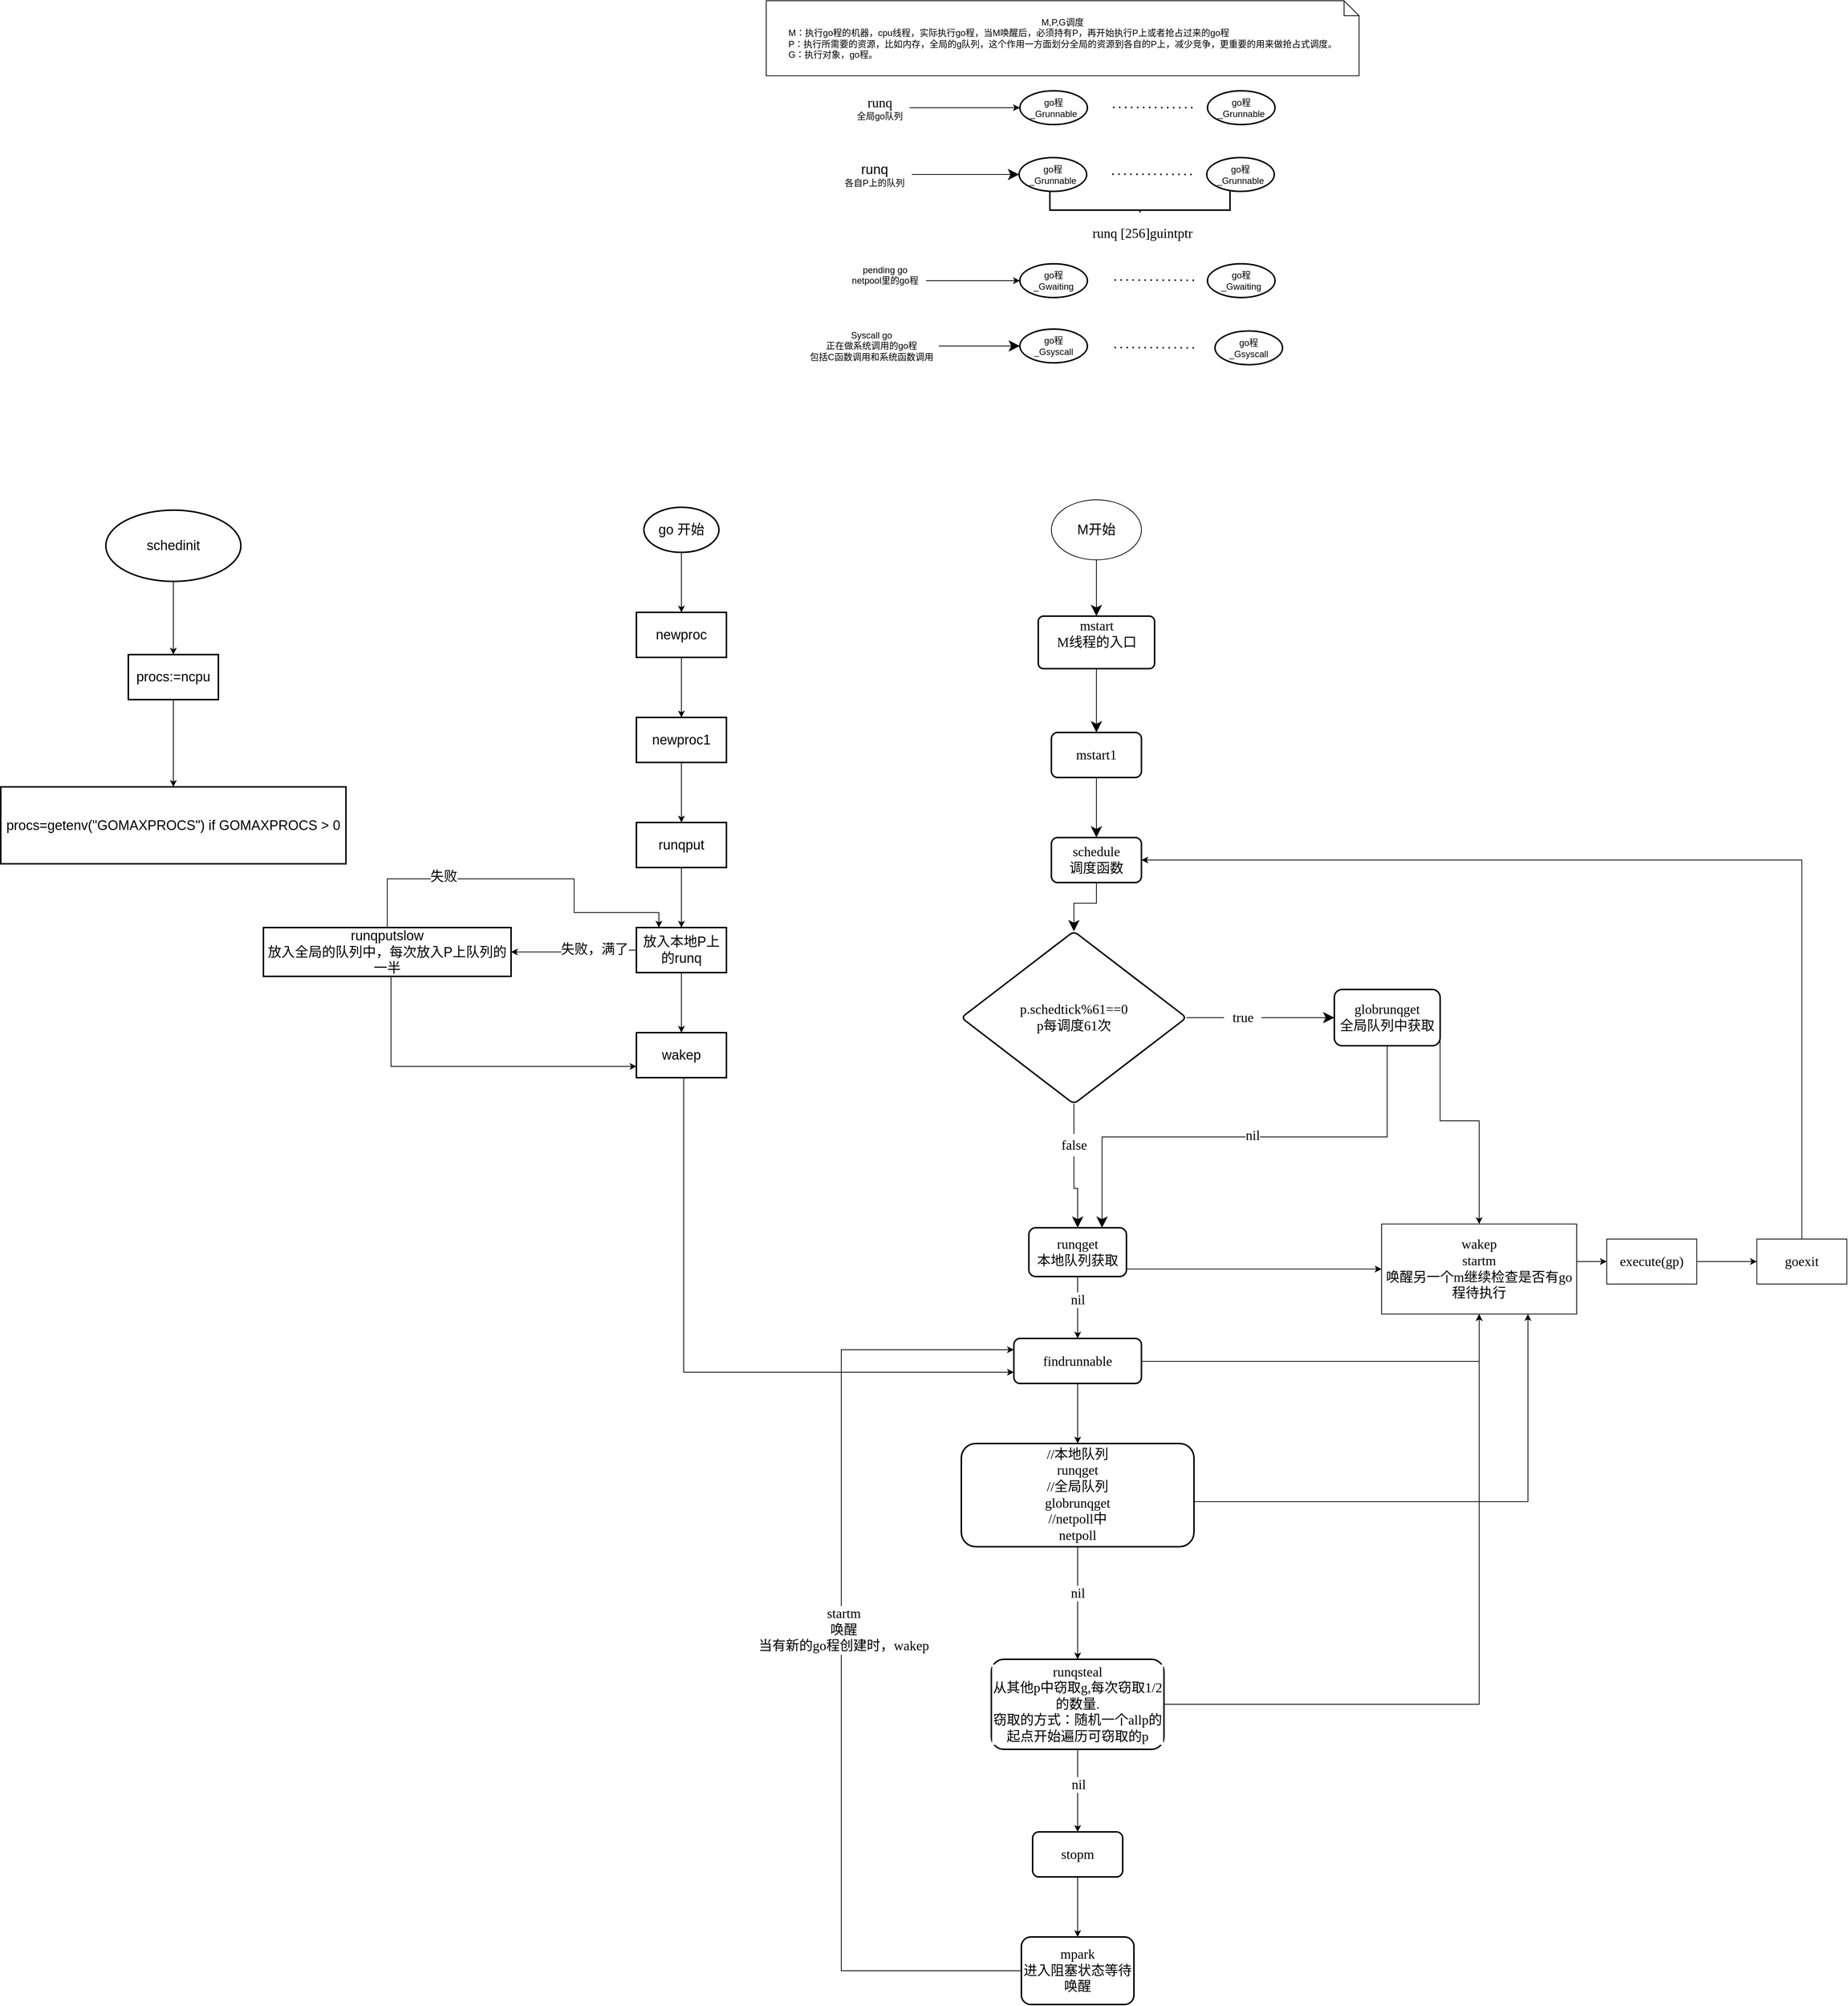 <mxfile version="16.6.2" type="github">
  <diagram id="Lrg5kurUtaj6RJSmO0BA" name="Page-1">
    <mxGraphModel dx="4498" dy="2673" grid="1" gridSize="10" guides="1" tooltips="1" connect="1" arrows="1" fold="1" page="1" pageScale="1" pageWidth="827" pageHeight="1169" math="0" shadow="0">
      <root>
        <mxCell id="0" />
        <mxCell id="1" parent="0" />
        <mxCell id="m0ZOB3Q7q5n8RTu2BzLh-104" value="" style="edgeStyle=orthogonalEdgeStyle;rounded=0;orthogonalLoop=1;jettySize=auto;html=1;fontFamily=Verdana;fontSize=18;fontColor=default;endSize=12;" parent="1" source="m0ZOB3Q7q5n8RTu2BzLh-2" target="m0ZOB3Q7q5n8RTu2BzLh-103" edge="1">
          <mxGeometry relative="1" as="geometry" />
        </mxCell>
        <mxCell id="m0ZOB3Q7q5n8RTu2BzLh-2" value="M开始" style="ellipse;whiteSpace=wrap;html=1;fontSize=18;" parent="1" vertex="1">
          <mxGeometry x="30" y="505" width="120" height="80" as="geometry" />
        </mxCell>
        <mxCell id="m0ZOB3Q7q5n8RTu2BzLh-81" value="" style="endArrow=none;dashed=1;html=1;dashPattern=1 3;strokeWidth=2;rounded=0;endSize=12;" parent="1" edge="1">
          <mxGeometry width="50" height="50" relative="1" as="geometry">
            <mxPoint x="112" y="-17.92" as="sourcePoint" />
            <mxPoint x="222" y="-17.5" as="targetPoint" />
          </mxGeometry>
        </mxCell>
        <mxCell id="m0ZOB3Q7q5n8RTu2BzLh-9" value="&lt;div align=&quot;center&quot;&gt;M,P,G调度&lt;/div&gt;&lt;div align=&quot;left&quot;&gt;M：执行go程的机器，cpu线程，实际执行go程，当M唤醒后，必须持有P，再开始执行P上或者抢占过来的go程&lt;/div&gt;&lt;div align=&quot;left&quot;&gt;P：执行所需要的资源，比如内存，全局的g队列，这个作用一方面划分全局的资源到各自的P上，减少竞争，更重要的用来做抢占式调度。&lt;/div&gt;&lt;div align=&quot;left&quot;&gt;G：执行对象，go程。&lt;br&gt;&lt;/div&gt;" style="shape=note;size=20;whiteSpace=wrap;html=1;align=center;" parent="1" vertex="1">
          <mxGeometry x="-350" y="-160" width="790" height="100" as="geometry" />
        </mxCell>
        <mxCell id="m0ZOB3Q7q5n8RTu2BzLh-15" value="&lt;div&gt;go程&lt;/div&gt;&lt;div&gt;_Grunnable&lt;/div&gt;" style="strokeWidth=2;html=1;shape=mxgraph.flowchart.start_2;whiteSpace=wrap;" parent="1" vertex="1">
          <mxGeometry x="-12" y="-40" width="90" height="45" as="geometry" />
        </mxCell>
        <mxCell id="m0ZOB3Q7q5n8RTu2BzLh-56" value="" style="edgeStyle=orthogonalEdgeStyle;rounded=0;orthogonalLoop=1;jettySize=auto;html=1;" parent="1" source="m0ZOB3Q7q5n8RTu2BzLh-55" target="m0ZOB3Q7q5n8RTu2BzLh-15" edge="1">
          <mxGeometry relative="1" as="geometry" />
        </mxCell>
        <mxCell id="m0ZOB3Q7q5n8RTu2BzLh-55" value="&lt;div&gt;&lt;font style=&quot;font-size: 18px&quot; face=&quot;consolas&quot;&gt;runq&lt;/font&gt;&lt;/div&gt;&lt;div&gt;全局go队列&lt;br&gt;&lt;/div&gt;" style="text;html=1;align=center;verticalAlign=middle;resizable=0;points=[];autosize=1;strokeColor=none;fillColor=none;" parent="1" vertex="1">
          <mxGeometry x="-239" y="-37.5" width="80" height="40" as="geometry" />
        </mxCell>
        <mxCell id="m0ZOB3Q7q5n8RTu2BzLh-78" value="" style="edgeStyle=orthogonalEdgeStyle;rounded=0;orthogonalLoop=1;jettySize=auto;html=1;" parent="1" source="m0ZOB3Q7q5n8RTu2BzLh-75" target="m0ZOB3Q7q5n8RTu2BzLh-77" edge="1">
          <mxGeometry relative="1" as="geometry" />
        </mxCell>
        <mxCell id="m0ZOB3Q7q5n8RTu2BzLh-75" value="&lt;div&gt;pending go&lt;/div&gt;&lt;div&gt;netpool里的go程&lt;/div&gt;&lt;div&gt;&lt;br&gt;&lt;/div&gt;" style="text;html=1;align=center;verticalAlign=middle;resizable=0;points=[];autosize=1;strokeColor=none;fillColor=none;" parent="1" vertex="1">
          <mxGeometry x="-247" y="188" width="110" height="50" as="geometry" />
        </mxCell>
        <mxCell id="m0ZOB3Q7q5n8RTu2BzLh-77" value="&lt;div&gt;go程&lt;/div&gt;&lt;div&gt;_Gwaiting&lt;/div&gt;" style="strokeWidth=2;html=1;shape=mxgraph.flowchart.start_2;whiteSpace=wrap;" parent="1" vertex="1">
          <mxGeometry x="-12" y="190.5" width="90" height="45" as="geometry" />
        </mxCell>
        <mxCell id="m0ZOB3Q7q5n8RTu2BzLh-82" value="&lt;div&gt;go程&lt;/div&gt;&lt;div&gt;_Grunnable&lt;/div&gt;" style="strokeWidth=2;html=1;shape=mxgraph.flowchart.start_2;whiteSpace=wrap;" parent="1" vertex="1">
          <mxGeometry x="238" y="-40" width="90" height="45" as="geometry" />
        </mxCell>
        <mxCell id="m0ZOB3Q7q5n8RTu2BzLh-97" value="" style="edgeStyle=orthogonalEdgeStyle;rounded=0;orthogonalLoop=1;jettySize=auto;html=1;endSize=12;" parent="1" source="m0ZOB3Q7q5n8RTu2BzLh-83" target="m0ZOB3Q7q5n8RTu2BzLh-84" edge="1">
          <mxGeometry relative="1" as="geometry" />
        </mxCell>
        <mxCell id="m0ZOB3Q7q5n8RTu2BzLh-83" value="&lt;div&gt;Syscall go&lt;/div&gt;&lt;div&gt;正在做系统调用的go程&lt;/div&gt;&lt;div&gt;包括C函数调用和系统函数调用&lt;/div&gt;" style="text;html=1;align=center;verticalAlign=middle;resizable=0;points=[];autosize=1;strokeColor=none;fillColor=none;" parent="1" vertex="1">
          <mxGeometry x="-300" y="275" width="180" height="50" as="geometry" />
        </mxCell>
        <mxCell id="m0ZOB3Q7q5n8RTu2BzLh-84" value="&lt;div&gt;go程&lt;/div&gt;&lt;div&gt;_Gsyscall&lt;/div&gt;" style="strokeWidth=2;html=1;shape=mxgraph.flowchart.start_2;whiteSpace=wrap;" parent="1" vertex="1">
          <mxGeometry x="-12" y="277.5" width="90" height="45" as="geometry" />
        </mxCell>
        <mxCell id="m0ZOB3Q7q5n8RTu2BzLh-86" value="" style="endArrow=none;dashed=1;html=1;dashPattern=1 3;strokeWidth=2;rounded=0;endSize=12;" parent="1" edge="1">
          <mxGeometry width="50" height="50" relative="1" as="geometry">
            <mxPoint x="114" y="212.08" as="sourcePoint" />
            <mxPoint x="224.0" y="212.5" as="targetPoint" />
          </mxGeometry>
        </mxCell>
        <mxCell id="m0ZOB3Q7q5n8RTu2BzLh-87" value="&lt;div&gt;go程&lt;/div&gt;&lt;div&gt;_Gwaiting&lt;/div&gt;" style="strokeWidth=2;html=1;shape=mxgraph.flowchart.start_2;whiteSpace=wrap;" parent="1" vertex="1">
          <mxGeometry x="238" y="190.5" width="90" height="45" as="geometry" />
        </mxCell>
        <mxCell id="m0ZOB3Q7q5n8RTu2BzLh-88" value="&lt;div&gt;go程&lt;/div&gt;&lt;div&gt;_Gsyscall&lt;/div&gt;" style="strokeWidth=2;html=1;shape=mxgraph.flowchart.start_2;whiteSpace=wrap;" parent="1" vertex="1">
          <mxGeometry x="248" y="280" width="90" height="45" as="geometry" />
        </mxCell>
        <mxCell id="m0ZOB3Q7q5n8RTu2BzLh-89" value="" style="endArrow=none;dashed=1;html=1;dashPattern=1 3;strokeWidth=2;rounded=0;endSize=12;" parent="1" edge="1">
          <mxGeometry width="50" height="50" relative="1" as="geometry">
            <mxPoint x="114" y="302.08" as="sourcePoint" />
            <mxPoint x="224" y="302.5" as="targetPoint" />
          </mxGeometry>
        </mxCell>
        <mxCell id="m0ZOB3Q7q5n8RTu2BzLh-96" style="edgeStyle=orthogonalEdgeStyle;rounded=0;orthogonalLoop=1;jettySize=auto;html=1;endSize=12;" parent="1" source="m0ZOB3Q7q5n8RTu2BzLh-91" target="m0ZOB3Q7q5n8RTu2BzLh-94" edge="1">
          <mxGeometry relative="1" as="geometry" />
        </mxCell>
        <mxCell id="m0ZOB3Q7q5n8RTu2BzLh-91" value="&lt;div&gt;&lt;font style=&quot;font-size: 18px&quot;&gt;runq&lt;/font&gt;&lt;/div&gt;&lt;div&gt;各自P上的队列&lt;/div&gt;" style="text;html=1;align=center;verticalAlign=middle;resizable=0;points=[];autosize=1;strokeColor=none;fillColor=none;" parent="1" vertex="1">
          <mxGeometry x="-256" y="51.5" width="100" height="40" as="geometry" />
        </mxCell>
        <mxCell id="m0ZOB3Q7q5n8RTu2BzLh-93" value="" style="endArrow=none;dashed=1;html=1;dashPattern=1 3;strokeWidth=2;rounded=0;endSize=12;" parent="1" edge="1">
          <mxGeometry width="50" height="50" relative="1" as="geometry">
            <mxPoint x="111" y="71.08" as="sourcePoint" />
            <mxPoint x="221.0" y="71.5" as="targetPoint" />
          </mxGeometry>
        </mxCell>
        <mxCell id="m0ZOB3Q7q5n8RTu2BzLh-94" value="&lt;div&gt;go程&lt;/div&gt;&lt;div&gt;_Grunnable&lt;/div&gt;" style="strokeWidth=2;html=1;shape=mxgraph.flowchart.start_2;whiteSpace=wrap;" parent="1" vertex="1">
          <mxGeometry x="-13" y="49" width="90" height="45" as="geometry" />
        </mxCell>
        <mxCell id="m0ZOB3Q7q5n8RTu2BzLh-95" value="&lt;div&gt;go程&lt;/div&gt;&lt;div&gt;_Grunnable&lt;/div&gt;" style="strokeWidth=2;html=1;shape=mxgraph.flowchart.start_2;whiteSpace=wrap;" parent="1" vertex="1">
          <mxGeometry x="237" y="49" width="90" height="45" as="geometry" />
        </mxCell>
        <mxCell id="m0ZOB3Q7q5n8RTu2BzLh-98" value="" style="strokeWidth=2;html=1;shape=mxgraph.flowchart.annotation_2;align=left;labelPosition=right;pointerEvents=1;direction=north;" parent="1" vertex="1">
          <mxGeometry x="28" y="94" width="240" height="50" as="geometry" />
        </mxCell>
        <mxCell id="m0ZOB3Q7q5n8RTu2BzLh-101" value="&lt;pre style=&quot;font-family: &amp;#34;consolas&amp;#34; ; font-size: 13.5pt&quot;&gt;runq [&lt;span&gt;256&lt;/span&gt;]&lt;span&gt;guintptr&lt;/span&gt;&lt;/pre&gt;" style="text;html=1;align=center;verticalAlign=middle;resizable=0;points=[];autosize=1;labelBackgroundColor=default;fontColor=default;" parent="1" vertex="1">
          <mxGeometry x="56" y="119.5" width="190" height="60" as="geometry" />
        </mxCell>
        <mxCell id="m0ZOB3Q7q5n8RTu2BzLh-106" value="" style="edgeStyle=orthogonalEdgeStyle;rounded=0;orthogonalLoop=1;jettySize=auto;html=1;fontFamily=Verdana;fontSize=18;fontColor=default;endSize=12;" parent="1" source="m0ZOB3Q7q5n8RTu2BzLh-103" target="m0ZOB3Q7q5n8RTu2BzLh-105" edge="1">
          <mxGeometry relative="1" as="geometry" />
        </mxCell>
        <mxCell id="m0ZOB3Q7q5n8RTu2BzLh-103" value="mstart&#xa;M线程的入口&#xa;" style="rounded=1;absoluteArcSize=1;arcSize=14;strokeWidth=2;labelBackgroundColor=default;fontFamily=Verdana;fontSize=18;fontColor=default;whiteSpace=wrap;" parent="1" vertex="1">
          <mxGeometry x="12.5" y="660" width="155" height="70" as="geometry" />
        </mxCell>
        <mxCell id="m0ZOB3Q7q5n8RTu2BzLh-108" value="" style="edgeStyle=orthogonalEdgeStyle;rounded=0;orthogonalLoop=1;jettySize=auto;html=1;fontFamily=Verdana;fontSize=18;fontColor=default;endSize=12;" parent="1" source="m0ZOB3Q7q5n8RTu2BzLh-105" target="m0ZOB3Q7q5n8RTu2BzLh-107" edge="1">
          <mxGeometry relative="1" as="geometry" />
        </mxCell>
        <mxCell id="m0ZOB3Q7q5n8RTu2BzLh-105" value="mstart1" style="whiteSpace=wrap;html=1;fontSize=18;fontFamily=Verdana;rounded=1;arcSize=14;strokeWidth=2;labelBackgroundColor=default;" parent="1" vertex="1">
          <mxGeometry x="30" y="815" width="120" height="60" as="geometry" />
        </mxCell>
        <mxCell id="m0ZOB3Q7q5n8RTu2BzLh-110" value="" style="edgeStyle=orthogonalEdgeStyle;rounded=0;orthogonalLoop=1;jettySize=auto;html=1;fontFamily=Verdana;fontSize=18;fontColor=default;endSize=12;" parent="1" source="m0ZOB3Q7q5n8RTu2BzLh-107" target="m0ZOB3Q7q5n8RTu2BzLh-109" edge="1">
          <mxGeometry relative="1" as="geometry" />
        </mxCell>
        <mxCell id="m0ZOB3Q7q5n8RTu2BzLh-107" value="&lt;div&gt;schedule&lt;/div&gt;&lt;div&gt;调度函数&lt;br&gt;&lt;/div&gt;" style="whiteSpace=wrap;html=1;fontSize=18;fontFamily=Verdana;rounded=1;arcSize=14;strokeWidth=2;labelBackgroundColor=default;" parent="1" vertex="1">
          <mxGeometry x="30" y="955" width="120" height="60" as="geometry" />
        </mxCell>
        <mxCell id="m0ZOB3Q7q5n8RTu2BzLh-113" value="" style="edgeStyle=orthogonalEdgeStyle;rounded=0;orthogonalLoop=1;jettySize=auto;html=1;fontFamily=Verdana;fontSize=18;fontColor=default;endSize=12;startArrow=none;" parent="1" source="m0ZOB3Q7q5n8RTu2BzLh-114" target="m0ZOB3Q7q5n8RTu2BzLh-112" edge="1">
          <mxGeometry relative="1" as="geometry" />
        </mxCell>
        <mxCell id="m0ZOB3Q7q5n8RTu2BzLh-116" value="" style="edgeStyle=orthogonalEdgeStyle;rounded=0;orthogonalLoop=1;jettySize=auto;html=1;fontFamily=Verdana;fontSize=18;fontColor=default;endSize=12;startArrow=none;" parent="1" source="m0ZOB3Q7q5n8RTu2BzLh-117" target="m0ZOB3Q7q5n8RTu2BzLh-115" edge="1">
          <mxGeometry relative="1" as="geometry" />
        </mxCell>
        <mxCell id="m0ZOB3Q7q5n8RTu2BzLh-109" value="&lt;br&gt;&lt;div&gt;p.schedtick%61==0&lt;/div&gt;&lt;div&gt;p每调度61次&lt;br&gt;&lt;/div&gt;&lt;div&gt;&lt;br&gt;&lt;/div&gt;" style="rhombus;whiteSpace=wrap;html=1;fontSize=18;fontFamily=Verdana;rounded=1;arcSize=14;strokeWidth=2;labelBackgroundColor=default;" parent="1" vertex="1">
          <mxGeometry x="-90" y="1080" width="300" height="230" as="geometry" />
        </mxCell>
        <mxCell id="m0ZOB3Q7q5n8RTu2BzLh-127" style="edgeStyle=elbowEdgeStyle;rounded=0;orthogonalLoop=1;jettySize=auto;html=1;entryX=0.75;entryY=0;entryDx=0;entryDy=0;fontFamily=Verdana;fontSize=18;fontColor=default;endSize=12;elbow=vertical;" parent="1" source="m0ZOB3Q7q5n8RTu2BzLh-112" target="m0ZOB3Q7q5n8RTu2BzLh-115" edge="1">
          <mxGeometry relative="1" as="geometry" />
        </mxCell>
        <mxCell id="m0ZOB3Q7q5n8RTu2BzLh-128" value="nil" style="edgeLabel;html=1;align=center;verticalAlign=middle;resizable=0;points=[];fontSize=18;fontFamily=Verdana;fontColor=default;" parent="m0ZOB3Q7q5n8RTu2BzLh-127" vertex="1" connectable="0">
          <mxGeometry x="-0.032" y="-2" relative="1" as="geometry">
            <mxPoint as="offset" />
          </mxGeometry>
        </mxCell>
        <mxCell id="m0ZOB3Q7q5n8RTu2BzLh-150" style="edgeStyle=elbowEdgeStyle;rounded=0;orthogonalLoop=1;jettySize=auto;elbow=vertical;html=1;exitX=1;exitY=0.5;exitDx=0;exitDy=0;fontFamily=Verdana;fontSize=18;fontColor=default;" parent="1" source="m0ZOB3Q7q5n8RTu2BzLh-112" target="m0ZOB3Q7q5n8RTu2BzLh-148" edge="1">
          <mxGeometry relative="1" as="geometry" />
        </mxCell>
        <mxCell id="m0ZOB3Q7q5n8RTu2BzLh-112" value="&lt;div&gt;globrunqget&lt;/div&gt;&lt;div&gt;全局队列中获取&lt;br&gt;&lt;/div&gt;" style="whiteSpace=wrap;html=1;fontSize=18;fontFamily=Verdana;rounded=1;arcSize=14;strokeWidth=2;labelBackgroundColor=default;" parent="1" vertex="1">
          <mxGeometry x="407" y="1157.5" width="141" height="75" as="geometry" />
        </mxCell>
        <mxCell id="m0ZOB3Q7q5n8RTu2BzLh-134" value="" style="edgeStyle=elbowEdgeStyle;rounded=0;orthogonalLoop=1;jettySize=auto;elbow=vertical;html=1;fontFamily=Verdana;fontSize=18;fontColor=default;" parent="1" source="m0ZOB3Q7q5n8RTu2BzLh-115" target="m0ZOB3Q7q5n8RTu2BzLh-133" edge="1">
          <mxGeometry relative="1" as="geometry" />
        </mxCell>
        <mxCell id="m0ZOB3Q7q5n8RTu2BzLh-135" value="nil" style="edgeLabel;html=1;align=center;verticalAlign=middle;resizable=0;points=[];fontSize=18;fontFamily=Verdana;fontColor=default;" parent="m0ZOB3Q7q5n8RTu2BzLh-134" vertex="1" connectable="0">
          <mxGeometry x="-0.261" relative="1" as="geometry">
            <mxPoint as="offset" />
          </mxGeometry>
        </mxCell>
        <mxCell id="m0ZOB3Q7q5n8RTu2BzLh-163" style="edgeStyle=elbowEdgeStyle;rounded=0;orthogonalLoop=1;jettySize=auto;elbow=vertical;html=1;entryX=0;entryY=0.5;entryDx=0;entryDy=0;fontFamily=Verdana;fontSize=18;fontColor=default;" parent="1" source="m0ZOB3Q7q5n8RTu2BzLh-115" target="m0ZOB3Q7q5n8RTu2BzLh-148" edge="1">
          <mxGeometry relative="1" as="geometry" />
        </mxCell>
        <mxCell id="m0ZOB3Q7q5n8RTu2BzLh-115" value="&lt;div&gt;runqget&lt;/div&gt;&lt;div&gt;本地队列获取&lt;br&gt;&lt;/div&gt;" style="whiteSpace=wrap;html=1;fontSize=18;fontFamily=Verdana;rounded=1;arcSize=14;strokeWidth=2;labelBackgroundColor=default;" parent="1" vertex="1">
          <mxGeometry y="1475" width="130" height="65" as="geometry" />
        </mxCell>
        <mxCell id="m0ZOB3Q7q5n8RTu2BzLh-117" value="false" style="text;html=1;align=center;verticalAlign=middle;resizable=0;points=[];autosize=1;strokeColor=none;fillColor=none;fontSize=18;fontFamily=Verdana;fontColor=default;" parent="1" vertex="1">
          <mxGeometry x="30" y="1350" width="60" height="30" as="geometry" />
        </mxCell>
        <mxCell id="m0ZOB3Q7q5n8RTu2BzLh-121" value="" style="edgeStyle=orthogonalEdgeStyle;rounded=0;orthogonalLoop=1;jettySize=auto;html=1;fontFamily=Verdana;fontSize=18;fontColor=default;endSize=12;endArrow=none;" parent="1" source="m0ZOB3Q7q5n8RTu2BzLh-109" target="m0ZOB3Q7q5n8RTu2BzLh-117" edge="1">
          <mxGeometry relative="1" as="geometry">
            <mxPoint x="60" y="1310.0" as="sourcePoint" />
            <mxPoint x="60" y="1475" as="targetPoint" />
          </mxGeometry>
        </mxCell>
        <mxCell id="m0ZOB3Q7q5n8RTu2BzLh-114" value="true" style="text;html=1;align=center;verticalAlign=middle;resizable=0;points=[];autosize=1;strokeColor=none;fillColor=none;fontSize=18;fontFamily=Verdana;fontColor=default;" parent="1" vertex="1">
          <mxGeometry x="260" y="1180" width="50" height="30" as="geometry" />
        </mxCell>
        <mxCell id="m0ZOB3Q7q5n8RTu2BzLh-122" value="" style="edgeStyle=orthogonalEdgeStyle;rounded=0;orthogonalLoop=1;jettySize=auto;html=1;fontFamily=Verdana;fontSize=18;fontColor=default;endSize=12;endArrow=none;" parent="1" source="m0ZOB3Q7q5n8RTu2BzLh-109" target="m0ZOB3Q7q5n8RTu2BzLh-114" edge="1">
          <mxGeometry relative="1" as="geometry">
            <mxPoint x="210" y="1195.0" as="sourcePoint" />
            <mxPoint x="398" y="1195.0" as="targetPoint" />
          </mxGeometry>
        </mxCell>
        <mxCell id="m0ZOB3Q7q5n8RTu2BzLh-137" value="" style="edgeStyle=elbowEdgeStyle;rounded=0;orthogonalLoop=1;jettySize=auto;elbow=vertical;html=1;fontFamily=Verdana;fontSize=18;fontColor=default;" parent="1" source="m0ZOB3Q7q5n8RTu2BzLh-133" target="m0ZOB3Q7q5n8RTu2BzLh-136" edge="1">
          <mxGeometry relative="1" as="geometry" />
        </mxCell>
        <mxCell id="m0ZOB3Q7q5n8RTu2BzLh-153" style="edgeStyle=elbowEdgeStyle;rounded=0;orthogonalLoop=1;jettySize=auto;elbow=vertical;html=1;fontFamily=Verdana;fontSize=18;fontColor=default;" parent="1" source="m0ZOB3Q7q5n8RTu2BzLh-133" target="m0ZOB3Q7q5n8RTu2BzLh-148" edge="1">
          <mxGeometry relative="1" as="geometry">
            <Array as="points">
              <mxPoint x="340" y="1653" />
            </Array>
          </mxGeometry>
        </mxCell>
        <mxCell id="m0ZOB3Q7q5n8RTu2BzLh-133" value="findrunnable" style="whiteSpace=wrap;html=1;fontSize=18;fontFamily=Verdana;rounded=1;arcSize=14;strokeWidth=2;labelBackgroundColor=default;" parent="1" vertex="1">
          <mxGeometry x="-20" y="1622.5" width="170" height="60" as="geometry" />
        </mxCell>
        <mxCell id="m0ZOB3Q7q5n8RTu2BzLh-139" value="" style="edgeStyle=elbowEdgeStyle;rounded=0;orthogonalLoop=1;jettySize=auto;elbow=vertical;html=1;fontFamily=Verdana;fontSize=18;fontColor=default;" parent="1" source="m0ZOB3Q7q5n8RTu2BzLh-136" target="m0ZOB3Q7q5n8RTu2BzLh-138" edge="1">
          <mxGeometry relative="1" as="geometry" />
        </mxCell>
        <mxCell id="m0ZOB3Q7q5n8RTu2BzLh-140" value="&lt;div&gt;nil&lt;/div&gt;" style="edgeLabel;html=1;align=center;verticalAlign=middle;resizable=0;points=[];fontSize=18;fontFamily=Verdana;fontColor=default;" parent="m0ZOB3Q7q5n8RTu2BzLh-139" vertex="1" connectable="0">
          <mxGeometry x="-0.177" relative="1" as="geometry">
            <mxPoint as="offset" />
          </mxGeometry>
        </mxCell>
        <mxCell id="m0ZOB3Q7q5n8RTu2BzLh-154" style="edgeStyle=elbowEdgeStyle;rounded=0;orthogonalLoop=1;jettySize=auto;elbow=vertical;html=1;entryX=0.75;entryY=1;entryDx=0;entryDy=0;fontFamily=Verdana;fontSize=18;fontColor=default;" parent="1" source="m0ZOB3Q7q5n8RTu2BzLh-136" target="m0ZOB3Q7q5n8RTu2BzLh-148" edge="1">
          <mxGeometry relative="1" as="geometry">
            <Array as="points">
              <mxPoint x="320" y="1840" />
            </Array>
          </mxGeometry>
        </mxCell>
        <mxCell id="m0ZOB3Q7q5n8RTu2BzLh-136" value="&lt;div&gt;//本地队列&lt;br&gt;&lt;/div&gt;&lt;div&gt;runqget&lt;/div&gt;&lt;div&gt;//全局队列&lt;br&gt;&lt;/div&gt;&lt;div&gt;globrunqget&lt;/div&gt;&lt;div&gt;//netpoll中&lt;br&gt;&lt;/div&gt;&lt;div&gt;netpoll&lt;br&gt;&lt;/div&gt;" style="whiteSpace=wrap;html=1;fontSize=18;fontFamily=Verdana;rounded=1;arcSize=14;strokeWidth=2;labelBackgroundColor=default;" parent="1" vertex="1">
          <mxGeometry x="-90" y="1762.5" width="310" height="137.5" as="geometry" />
        </mxCell>
        <mxCell id="m0ZOB3Q7q5n8RTu2BzLh-144" value="" style="edgeStyle=elbowEdgeStyle;rounded=0;orthogonalLoop=1;jettySize=auto;elbow=vertical;html=1;fontFamily=Verdana;fontSize=18;fontColor=default;" parent="1" source="m0ZOB3Q7q5n8RTu2BzLh-138" target="m0ZOB3Q7q5n8RTu2BzLh-143" edge="1">
          <mxGeometry relative="1" as="geometry" />
        </mxCell>
        <mxCell id="m0ZOB3Q7q5n8RTu2BzLh-145" value="nil" style="edgeLabel;html=1;align=center;verticalAlign=middle;resizable=0;points=[];fontSize=18;fontFamily=Verdana;fontColor=default;" parent="m0ZOB3Q7q5n8RTu2BzLh-144" vertex="1" connectable="0">
          <mxGeometry x="-0.158" y="1" relative="1" as="geometry">
            <mxPoint as="offset" />
          </mxGeometry>
        </mxCell>
        <mxCell id="m0ZOB3Q7q5n8RTu2BzLh-156" style="edgeStyle=elbowEdgeStyle;rounded=0;orthogonalLoop=1;jettySize=auto;elbow=vertical;html=1;fontFamily=Verdana;fontSize=18;fontColor=default;" parent="1" source="m0ZOB3Q7q5n8RTu2BzLh-138" target="m0ZOB3Q7q5n8RTu2BzLh-148" edge="1">
          <mxGeometry relative="1" as="geometry">
            <Array as="points">
              <mxPoint x="330" y="2110" />
            </Array>
          </mxGeometry>
        </mxCell>
        <mxCell id="m0ZOB3Q7q5n8RTu2BzLh-138" value="&lt;div&gt;runqsteal&lt;/div&gt;&lt;div&gt;从其他p中窃取g,每次窃取1/2的数量.&lt;/div&gt;&lt;div&gt;窃取的方式：随机一个allp的起点开始遍历可窃取的p&lt;br&gt;&lt;/div&gt;" style="whiteSpace=wrap;html=1;fontSize=18;fontFamily=Verdana;rounded=1;arcSize=14;strokeWidth=2;labelBackgroundColor=default;" parent="1" vertex="1">
          <mxGeometry x="-50" y="2050" width="230" height="120" as="geometry" />
        </mxCell>
        <mxCell id="m0ZOB3Q7q5n8RTu2BzLh-147" value="" style="edgeStyle=elbowEdgeStyle;rounded=0;orthogonalLoop=1;jettySize=auto;elbow=vertical;html=1;fontFamily=Verdana;fontSize=18;fontColor=default;" parent="1" source="m0ZOB3Q7q5n8RTu2BzLh-143" target="m0ZOB3Q7q5n8RTu2BzLh-146" edge="1">
          <mxGeometry relative="1" as="geometry" />
        </mxCell>
        <mxCell id="m0ZOB3Q7q5n8RTu2BzLh-143" value="stopm" style="whiteSpace=wrap;html=1;fontSize=18;fontFamily=Verdana;rounded=1;arcSize=14;strokeWidth=2;labelBackgroundColor=default;" parent="1" vertex="1">
          <mxGeometry x="5" y="2280" width="120" height="60" as="geometry" />
        </mxCell>
        <mxCell id="m0ZOB3Q7q5n8RTu2BzLh-159" style="edgeStyle=elbowEdgeStyle;rounded=0;orthogonalLoop=1;jettySize=auto;elbow=vertical;html=1;entryX=0;entryY=0.25;entryDx=0;entryDy=0;fontFamily=Verdana;fontSize=18;fontColor=default;" parent="1" source="m0ZOB3Q7q5n8RTu2BzLh-146" target="m0ZOB3Q7q5n8RTu2BzLh-133" edge="1">
          <mxGeometry relative="1" as="geometry">
            <Array as="points">
              <mxPoint x="-250" y="2160" />
            </Array>
          </mxGeometry>
        </mxCell>
        <mxCell id="m0ZOB3Q7q5n8RTu2BzLh-160" value="&lt;div&gt;startm&lt;/div&gt;&lt;div&gt;唤醒&lt;/div&gt;&lt;div&gt;当有新的go程创建时，wakep&lt;br&gt;&lt;/div&gt;" style="edgeLabel;html=1;align=center;verticalAlign=middle;resizable=0;points=[];fontSize=18;fontFamily=Verdana;fontColor=default;" parent="m0ZOB3Q7q5n8RTu2BzLh-159" vertex="1" connectable="0">
          <mxGeometry x="0.068" y="-3" relative="1" as="geometry">
            <mxPoint y="-1" as="offset" />
          </mxGeometry>
        </mxCell>
        <mxCell id="m0ZOB3Q7q5n8RTu2BzLh-146" value="&lt;div&gt;mpark&lt;/div&gt;&lt;div&gt;进入阻塞状态等待唤醒&lt;br&gt;&lt;/div&gt;" style="whiteSpace=wrap;html=1;fontSize=18;fontFamily=Verdana;rounded=1;arcSize=14;strokeWidth=2;labelBackgroundColor=default;" parent="1" vertex="1">
          <mxGeometry x="-10" y="2420" width="150" height="90" as="geometry" />
        </mxCell>
        <mxCell id="m0ZOB3Q7q5n8RTu2BzLh-165" value="" style="edgeStyle=elbowEdgeStyle;rounded=0;orthogonalLoop=1;jettySize=auto;elbow=vertical;html=1;fontFamily=Verdana;fontSize=18;fontColor=default;" parent="1" source="m0ZOB3Q7q5n8RTu2BzLh-148" target="m0ZOB3Q7q5n8RTu2BzLh-164" edge="1">
          <mxGeometry relative="1" as="geometry" />
        </mxCell>
        <mxCell id="m0ZOB3Q7q5n8RTu2BzLh-148" value="&lt;div&gt;wakep&lt;/div&gt;&lt;div&gt;startm&lt;/div&gt;&lt;div&gt;唤醒另一个m继续检查是否有go程待执行&lt;br&gt;&lt;/div&gt;" style="whiteSpace=wrap;html=1;labelBackgroundColor=default;fontFamily=Verdana;fontSize=18;fontColor=default;" parent="1" vertex="1">
          <mxGeometry x="470" y="1470" width="260" height="120" as="geometry" />
        </mxCell>
        <mxCell id="m0ZOB3Q7q5n8RTu2BzLh-167" value="" style="edgeStyle=elbowEdgeStyle;rounded=0;orthogonalLoop=1;jettySize=auto;elbow=vertical;html=1;fontFamily=Verdana;fontSize=18;fontColor=default;" parent="1" source="m0ZOB3Q7q5n8RTu2BzLh-164" target="m0ZOB3Q7q5n8RTu2BzLh-166" edge="1">
          <mxGeometry relative="1" as="geometry" />
        </mxCell>
        <mxCell id="m0ZOB3Q7q5n8RTu2BzLh-164" value="execute(gp)" style="whiteSpace=wrap;html=1;fontSize=18;fontFamily=Verdana;labelBackgroundColor=default;" parent="1" vertex="1">
          <mxGeometry x="770" y="1490" width="120" height="60" as="geometry" />
        </mxCell>
        <mxCell id="m0ZOB3Q7q5n8RTu2BzLh-168" style="edgeStyle=elbowEdgeStyle;rounded=0;orthogonalLoop=1;jettySize=auto;elbow=vertical;html=1;entryX=1;entryY=0.5;entryDx=0;entryDy=0;fontFamily=Verdana;fontSize=18;fontColor=default;" parent="1" source="m0ZOB3Q7q5n8RTu2BzLh-166" target="m0ZOB3Q7q5n8RTu2BzLh-107" edge="1">
          <mxGeometry relative="1" as="geometry">
            <Array as="points">
              <mxPoint x="500" y="985" />
              <mxPoint x="610" y="990" />
            </Array>
          </mxGeometry>
        </mxCell>
        <mxCell id="m0ZOB3Q7q5n8RTu2BzLh-166" value="goexit" style="whiteSpace=wrap;html=1;fontSize=18;fontFamily=Verdana;labelBackgroundColor=default;" parent="1" vertex="1">
          <mxGeometry x="970" y="1490" width="120" height="60" as="geometry" />
        </mxCell>
        <mxCell id="QSWGs-gNvIy-k9Nec1TZ-4" value="" style="edgeStyle=orthogonalEdgeStyle;rounded=0;orthogonalLoop=1;jettySize=auto;html=1;fontSize=18;" edge="1" parent="1" source="QSWGs-gNvIy-k9Nec1TZ-2" target="QSWGs-gNvIy-k9Nec1TZ-3">
          <mxGeometry relative="1" as="geometry" />
        </mxCell>
        <mxCell id="QSWGs-gNvIy-k9Nec1TZ-2" value="&lt;font style=&quot;font-size: 18px&quot;&gt;go 开始&lt;/font&gt;" style="strokeWidth=2;html=1;shape=mxgraph.flowchart.start_1;whiteSpace=wrap;" vertex="1" parent="1">
          <mxGeometry x="-513" y="515" width="100" height="60" as="geometry" />
        </mxCell>
        <mxCell id="QSWGs-gNvIy-k9Nec1TZ-6" value="" style="edgeStyle=orthogonalEdgeStyle;rounded=0;orthogonalLoop=1;jettySize=auto;html=1;fontSize=18;" edge="1" parent="1" source="QSWGs-gNvIy-k9Nec1TZ-3" target="QSWGs-gNvIy-k9Nec1TZ-5">
          <mxGeometry relative="1" as="geometry" />
        </mxCell>
        <mxCell id="QSWGs-gNvIy-k9Nec1TZ-3" value="&lt;font style=&quot;font-size: 18px&quot;&gt;newproc&lt;/font&gt;" style="whiteSpace=wrap;html=1;strokeWidth=2;" vertex="1" parent="1">
          <mxGeometry x="-523" y="655" width="120" height="60" as="geometry" />
        </mxCell>
        <mxCell id="QSWGs-gNvIy-k9Nec1TZ-8" value="" style="edgeStyle=orthogonalEdgeStyle;rounded=0;orthogonalLoop=1;jettySize=auto;html=1;fontSize=18;" edge="1" parent="1" source="QSWGs-gNvIy-k9Nec1TZ-5" target="QSWGs-gNvIy-k9Nec1TZ-7">
          <mxGeometry relative="1" as="geometry" />
        </mxCell>
        <mxCell id="QSWGs-gNvIy-k9Nec1TZ-5" value="&lt;font style=&quot;font-size: 18px&quot;&gt;newproc1&lt;/font&gt;" style="whiteSpace=wrap;html=1;strokeWidth=2;" vertex="1" parent="1">
          <mxGeometry x="-523" y="795" width="120" height="60" as="geometry" />
        </mxCell>
        <mxCell id="QSWGs-gNvIy-k9Nec1TZ-10" value="" style="edgeStyle=orthogonalEdgeStyle;rounded=0;orthogonalLoop=1;jettySize=auto;html=1;fontSize=18;" edge="1" parent="1" source="QSWGs-gNvIy-k9Nec1TZ-7" target="QSWGs-gNvIy-k9Nec1TZ-9">
          <mxGeometry relative="1" as="geometry" />
        </mxCell>
        <mxCell id="QSWGs-gNvIy-k9Nec1TZ-7" value="&lt;font style=&quot;font-size: 18px&quot;&gt;runqput&lt;/font&gt;" style="whiteSpace=wrap;html=1;strokeWidth=2;" vertex="1" parent="1">
          <mxGeometry x="-523" y="935" width="120" height="60" as="geometry" />
        </mxCell>
        <mxCell id="QSWGs-gNvIy-k9Nec1TZ-14" value="" style="edgeStyle=orthogonalEdgeStyle;rounded=0;orthogonalLoop=1;jettySize=auto;html=1;fontSize=18;" edge="1" parent="1" source="QSWGs-gNvIy-k9Nec1TZ-9" target="QSWGs-gNvIy-k9Nec1TZ-13">
          <mxGeometry relative="1" as="geometry" />
        </mxCell>
        <mxCell id="QSWGs-gNvIy-k9Nec1TZ-15" value="失败，满了" style="edgeLabel;html=1;align=center;verticalAlign=middle;resizable=0;points=[];fontSize=18;" vertex="1" connectable="0" parent="QSWGs-gNvIy-k9Nec1TZ-14">
          <mxGeometry x="-0.324" y="-1" relative="1" as="geometry">
            <mxPoint x="1" as="offset" />
          </mxGeometry>
        </mxCell>
        <mxCell id="QSWGs-gNvIy-k9Nec1TZ-17" value="" style="edgeStyle=orthogonalEdgeStyle;rounded=0;orthogonalLoop=1;jettySize=auto;html=1;fontSize=18;" edge="1" parent="1" source="QSWGs-gNvIy-k9Nec1TZ-9" target="QSWGs-gNvIy-k9Nec1TZ-16">
          <mxGeometry relative="1" as="geometry" />
        </mxCell>
        <mxCell id="QSWGs-gNvIy-k9Nec1TZ-9" value="&lt;font style=&quot;font-size: 18px&quot;&gt;放入本地P上的runq&lt;/font&gt;" style="whiteSpace=wrap;html=1;strokeWidth=2;" vertex="1" parent="1">
          <mxGeometry x="-523" y="1075" width="120" height="60" as="geometry" />
        </mxCell>
        <mxCell id="QSWGs-gNvIy-k9Nec1TZ-18" style="edgeStyle=orthogonalEdgeStyle;rounded=0;orthogonalLoop=1;jettySize=auto;html=1;entryX=0;entryY=0.75;entryDx=0;entryDy=0;fontSize=18;" edge="1" parent="1" source="QSWGs-gNvIy-k9Nec1TZ-13" target="QSWGs-gNvIy-k9Nec1TZ-16">
          <mxGeometry relative="1" as="geometry">
            <Array as="points">
              <mxPoint x="-850" y="1260" />
            </Array>
          </mxGeometry>
        </mxCell>
        <mxCell id="QSWGs-gNvIy-k9Nec1TZ-20" style="edgeStyle=orthogonalEdgeStyle;rounded=0;orthogonalLoop=1;jettySize=auto;html=1;entryX=0.25;entryY=0;entryDx=0;entryDy=0;fontSize=18;" edge="1" parent="1" source="QSWGs-gNvIy-k9Nec1TZ-13" target="QSWGs-gNvIy-k9Nec1TZ-9">
          <mxGeometry relative="1" as="geometry">
            <Array as="points">
              <mxPoint x="-855" y="1010" />
              <mxPoint x="-606" y="1010" />
              <mxPoint x="-606" y="1055" />
              <mxPoint x="-493" y="1055" />
            </Array>
          </mxGeometry>
        </mxCell>
        <mxCell id="QSWGs-gNvIy-k9Nec1TZ-21" value="失败" style="edgeLabel;html=1;align=center;verticalAlign=middle;resizable=0;points=[];fontSize=18;" vertex="1" connectable="0" parent="QSWGs-gNvIy-k9Nec1TZ-20">
          <mxGeometry x="-0.434" y="3" relative="1" as="geometry">
            <mxPoint x="1" as="offset" />
          </mxGeometry>
        </mxCell>
        <mxCell id="QSWGs-gNvIy-k9Nec1TZ-13" value="&lt;div&gt;&lt;font style=&quot;font-size: 18px&quot;&gt;runqputslow&lt;/font&gt;&lt;/div&gt;&lt;div&gt;&lt;font style=&quot;font-size: 18px&quot;&gt;放入全局的队列中，每次放入P上队列的一半&lt;br&gt;&lt;/font&gt;&lt;/div&gt;" style="whiteSpace=wrap;html=1;strokeWidth=2;" vertex="1" parent="1">
          <mxGeometry x="-1020" y="1075" width="330" height="65" as="geometry" />
        </mxCell>
        <mxCell id="QSWGs-gNvIy-k9Nec1TZ-23" style="edgeStyle=orthogonalEdgeStyle;rounded=0;orthogonalLoop=1;jettySize=auto;html=1;entryX=0;entryY=0.75;entryDx=0;entryDy=0;fontSize=18;" edge="1" parent="1" source="QSWGs-gNvIy-k9Nec1TZ-16" target="m0ZOB3Q7q5n8RTu2BzLh-133">
          <mxGeometry relative="1" as="geometry">
            <Array as="points">
              <mxPoint x="-460" y="1668" />
            </Array>
          </mxGeometry>
        </mxCell>
        <mxCell id="QSWGs-gNvIy-k9Nec1TZ-16" value="&lt;font style=&quot;font-size: 18px&quot;&gt;wakep&lt;/font&gt;" style="whiteSpace=wrap;html=1;strokeWidth=2;" vertex="1" parent="1">
          <mxGeometry x="-523" y="1215" width="120" height="60" as="geometry" />
        </mxCell>
        <mxCell id="QSWGs-gNvIy-k9Nec1TZ-27" value="" style="edgeStyle=orthogonalEdgeStyle;rounded=0;orthogonalLoop=1;jettySize=auto;html=1;fontSize=18;" edge="1" parent="1" source="QSWGs-gNvIy-k9Nec1TZ-25" target="QSWGs-gNvIy-k9Nec1TZ-26">
          <mxGeometry relative="1" as="geometry" />
        </mxCell>
        <mxCell id="QSWGs-gNvIy-k9Nec1TZ-25" value="schedinit" style="strokeWidth=2;html=1;shape=mxgraph.flowchart.start_1;whiteSpace=wrap;fontSize=18;" vertex="1" parent="1">
          <mxGeometry x="-1230" y="518.75" width="180" height="95" as="geometry" />
        </mxCell>
        <mxCell id="QSWGs-gNvIy-k9Nec1TZ-31" value="" style="edgeStyle=orthogonalEdgeStyle;rounded=0;orthogonalLoop=1;jettySize=auto;html=1;fontSize=18;" edge="1" parent="1" source="QSWGs-gNvIy-k9Nec1TZ-26" target="QSWGs-gNvIy-k9Nec1TZ-28">
          <mxGeometry relative="1" as="geometry" />
        </mxCell>
        <mxCell id="QSWGs-gNvIy-k9Nec1TZ-26" value="procs:=ncpu" style="whiteSpace=wrap;html=1;fontSize=18;strokeWidth=2;" vertex="1" parent="1">
          <mxGeometry x="-1200" y="711.25" width="120" height="60" as="geometry" />
        </mxCell>
        <mxCell id="QSWGs-gNvIy-k9Nec1TZ-28" value="&lt;div&gt;procs=getenv(&quot;GOMAXPROCS&quot;) if GOMAXPROCS &amp;gt; 0&lt;br&gt;&lt;/div&gt;" style="whiteSpace=wrap;html=1;fontSize=18;strokeWidth=2;" vertex="1" parent="1">
          <mxGeometry x="-1370" y="887.5" width="460" height="102.5" as="geometry" />
        </mxCell>
      </root>
    </mxGraphModel>
  </diagram>
</mxfile>
